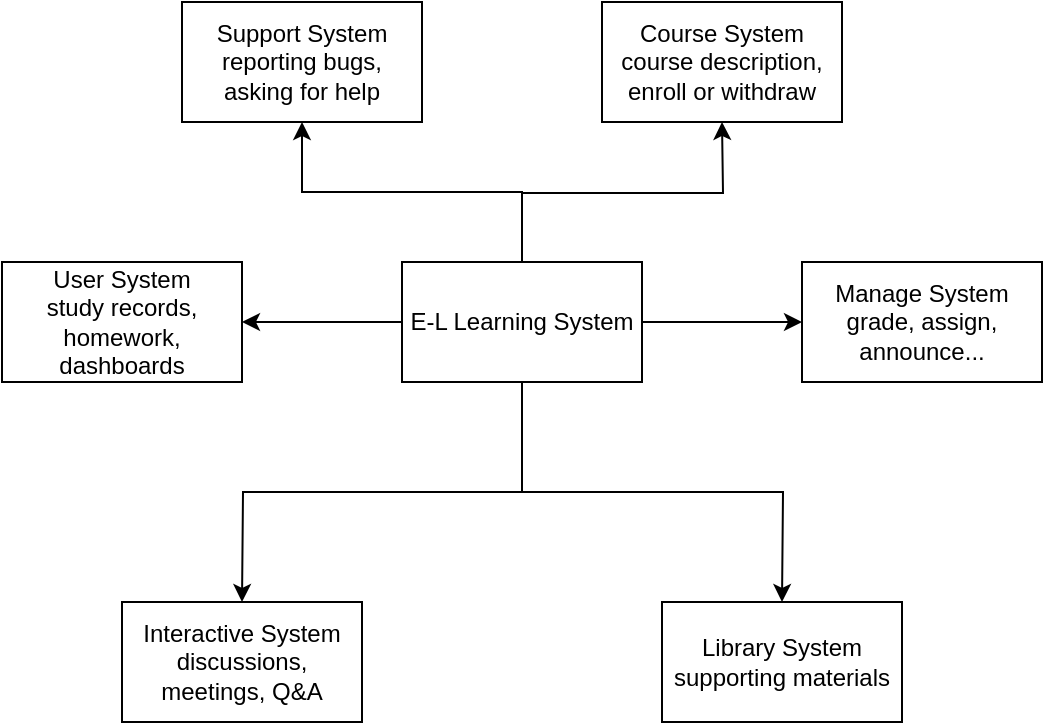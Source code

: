 <mxfile version="24.7.8">
  <diagram name="Page-1" id="mkeMCNCh3hxUrUkYrr-9">
    <mxGraphModel dx="594" dy="412" grid="1" gridSize="10" guides="1" tooltips="1" connect="1" arrows="1" fold="1" page="1" pageScale="1" pageWidth="827" pageHeight="1169" math="0" shadow="0">
      <root>
        <mxCell id="0" />
        <mxCell id="1" parent="0" />
        <mxCell id="wRAkL__spqJKJVa9yrCW-5" value="" style="edgeStyle=orthogonalEdgeStyle;rounded=0;orthogonalLoop=1;jettySize=auto;html=1;" edge="1" parent="1" source="wRAkL__spqJKJVa9yrCW-1" target="wRAkL__spqJKJVa9yrCW-4">
          <mxGeometry relative="1" as="geometry" />
        </mxCell>
        <mxCell id="wRAkL__spqJKJVa9yrCW-7" value="" style="edgeStyle=orthogonalEdgeStyle;rounded=0;orthogonalLoop=1;jettySize=auto;html=1;" edge="1" parent="1" source="wRAkL__spqJKJVa9yrCW-1" target="wRAkL__spqJKJVa9yrCW-6">
          <mxGeometry relative="1" as="geometry" />
        </mxCell>
        <mxCell id="wRAkL__spqJKJVa9yrCW-9" value="" style="edgeStyle=orthogonalEdgeStyle;rounded=0;orthogonalLoop=1;jettySize=auto;html=1;" edge="1" parent="1" source="wRAkL__spqJKJVa9yrCW-1" target="wRAkL__spqJKJVa9yrCW-8">
          <mxGeometry relative="1" as="geometry" />
        </mxCell>
        <mxCell id="wRAkL__spqJKJVa9yrCW-13" style="edgeStyle=orthogonalEdgeStyle;rounded=0;orthogonalLoop=1;jettySize=auto;html=1;exitX=0.5;exitY=1;exitDx=0;exitDy=0;" edge="1" parent="1" source="wRAkL__spqJKJVa9yrCW-1">
          <mxGeometry relative="1" as="geometry">
            <mxPoint x="170" y="360" as="targetPoint" />
          </mxGeometry>
        </mxCell>
        <mxCell id="wRAkL__spqJKJVa9yrCW-14" style="edgeStyle=orthogonalEdgeStyle;rounded=0;orthogonalLoop=1;jettySize=auto;html=1;exitX=0.5;exitY=1;exitDx=0;exitDy=0;" edge="1" parent="1" source="wRAkL__spqJKJVa9yrCW-1">
          <mxGeometry relative="1" as="geometry">
            <mxPoint x="440" y="360" as="targetPoint" />
          </mxGeometry>
        </mxCell>
        <mxCell id="wRAkL__spqJKJVa9yrCW-1" value="E-L learning system" style="rounded=0;whiteSpace=wrap;html=1;" vertex="1" parent="1">
          <mxGeometry x="250" y="190" width="120" height="60" as="geometry" />
        </mxCell>
        <mxCell id="wRAkL__spqJKJVa9yrCW-4" value="Manage System&lt;div&gt;grade, assign, announce...&lt;/div&gt;" style="rounded=0;whiteSpace=wrap;html=1;" vertex="1" parent="1">
          <mxGeometry x="450" y="190" width="120" height="60" as="geometry" />
        </mxCell>
        <mxCell id="wRAkL__spqJKJVa9yrCW-6" value="User System&lt;div&gt;study records, homework, dashboards&lt;/div&gt;" style="rounded=0;whiteSpace=wrap;html=1;" vertex="1" parent="1">
          <mxGeometry x="50" y="190" width="120" height="60" as="geometry" />
        </mxCell>
        <mxCell id="wRAkL__spqJKJVa9yrCW-8" value="&lt;div&gt;&lt;span style=&quot;background-color: initial;&quot;&gt;Support System&lt;/span&gt;&lt;br&gt;&lt;/div&gt;&lt;div&gt;&lt;span style=&quot;background-color: initial;&quot;&gt;reporting bugs, asking for help&lt;/span&gt;&lt;/div&gt;" style="rounded=0;whiteSpace=wrap;html=1;" vertex="1" parent="1">
          <mxGeometry x="140" y="60" width="120" height="60" as="geometry" />
        </mxCell>
        <mxCell id="wRAkL__spqJKJVa9yrCW-15" value="Interactive System&lt;div&gt;discussions, meetings, Q&amp;amp;A&lt;/div&gt;" style="rounded=0;whiteSpace=wrap;html=1;" vertex="1" parent="1">
          <mxGeometry x="110" y="360" width="120" height="60" as="geometry" />
        </mxCell>
        <mxCell id="wRAkL__spqJKJVa9yrCW-16" value="" style="rounded=0;whiteSpace=wrap;html=1;" vertex="1" parent="1">
          <mxGeometry x="250" y="190" width="120" height="60" as="geometry" />
        </mxCell>
        <mxCell id="wRAkL__spqJKJVa9yrCW-19" style="edgeStyle=orthogonalEdgeStyle;rounded=0;orthogonalLoop=1;jettySize=auto;html=1;exitX=0.5;exitY=0;exitDx=0;exitDy=0;" edge="1" parent="1" source="wRAkL__spqJKJVa9yrCW-17">
          <mxGeometry relative="1" as="geometry">
            <mxPoint x="410" y="120" as="targetPoint" />
          </mxGeometry>
        </mxCell>
        <mxCell id="wRAkL__spqJKJVa9yrCW-17" value="E-L Learning System" style="rounded=0;whiteSpace=wrap;html=1;" vertex="1" parent="1">
          <mxGeometry x="250" y="190" width="120" height="60" as="geometry" />
        </mxCell>
        <mxCell id="wRAkL__spqJKJVa9yrCW-18" value="Library System&lt;div&gt;supporting materials&lt;/div&gt;" style="rounded=0;whiteSpace=wrap;html=1;" vertex="1" parent="1">
          <mxGeometry x="380" y="360" width="120" height="60" as="geometry" />
        </mxCell>
        <mxCell id="wRAkL__spqJKJVa9yrCW-20" value="Course System&lt;div&gt;course description, enroll or withdraw&lt;/div&gt;" style="rounded=0;whiteSpace=wrap;html=1;" vertex="1" parent="1">
          <mxGeometry x="350" y="60" width="120" height="60" as="geometry" />
        </mxCell>
      </root>
    </mxGraphModel>
  </diagram>
</mxfile>
